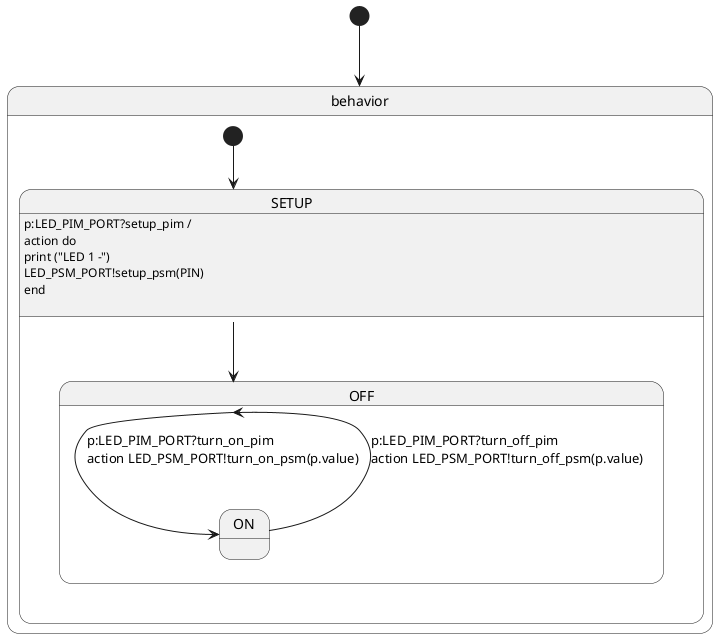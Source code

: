 @startuml
skinparam defaultTextAlignment left
[*] --> behavior
state behavior{
state SETUP{

SETUP --> OFF
	SETUP : p:LED_PIM_PORT?setup_pim / \naction do \nprint ("LED 1 -")\nLED_PSM_PORT!setup_psm(PIN)\nend\n
}
state OFF{

OFF --> ON : p:LED_PIM_PORT?turn_on_pim\naction LED_PSM_PORT!turn_on_psm(p.value)\n
}
state ON{

ON --> OFF : p:LED_PIM_PORT?turn_off_pim\naction LED_PSM_PORT!turn_off_psm(p.value)\n
}
[*] --> SETUP
}
@enduml
